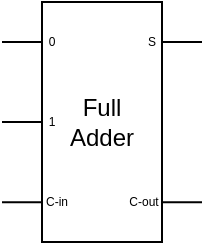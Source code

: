 <mxfile version="24.1.0" type="device">
  <diagram name="第 1 页" id="gllkZ4wht2RhNFmO0kVZ">
    <mxGraphModel dx="309" dy="-23" grid="1" gridSize="10" guides="1" tooltips="1" connect="1" arrows="1" fold="1" page="0" pageScale="1" pageWidth="827" pageHeight="1169" math="0" shadow="0">
      <root>
        <mxCell id="0" />
        <mxCell id="1" parent="0" />
        <mxCell id="tsQCzTl-fCJVRvyGUayW-12" value="" style="group" vertex="1" connectable="0" parent="1">
          <mxGeometry x="280" y="400" width="100" height="120" as="geometry" />
        </mxCell>
        <mxCell id="sjZtZgJzDKutGJg_ebQl-2" value="&lt;div&gt;Full&lt;br&gt;Adder&lt;/div&gt;" style="rounded=0;whiteSpace=wrap;html=1;" parent="tsQCzTl-fCJVRvyGUayW-12" vertex="1">
          <mxGeometry x="20" width="60" height="120" as="geometry" />
        </mxCell>
        <mxCell id="tsQCzTl-fCJVRvyGUayW-1" style="edgeStyle=orthogonalEdgeStyle;rounded=0;orthogonalLoop=1;jettySize=auto;html=1;endArrow=none;endFill=0;" edge="1" parent="tsQCzTl-fCJVRvyGUayW-12" source="sjZtZgJzDKutGJg_ebQl-7">
          <mxGeometry relative="1" as="geometry">
            <mxPoint y="20" as="targetPoint" />
          </mxGeometry>
        </mxCell>
        <mxCell id="sjZtZgJzDKutGJg_ebQl-7" value="0" style="text;strokeColor=none;align=center;fillColor=none;html=1;verticalAlign=middle;whiteSpace=wrap;rounded=0;fontSize=6;" parent="tsQCzTl-fCJVRvyGUayW-12" vertex="1">
          <mxGeometry x="20" y="15" width="10" height="10" as="geometry" />
        </mxCell>
        <mxCell id="tsQCzTl-fCJVRvyGUayW-2" style="edgeStyle=orthogonalEdgeStyle;rounded=0;orthogonalLoop=1;jettySize=auto;html=1;endArrow=none;endFill=0;" edge="1" parent="tsQCzTl-fCJVRvyGUayW-12" source="sjZtZgJzDKutGJg_ebQl-8">
          <mxGeometry relative="1" as="geometry">
            <mxPoint y="60" as="targetPoint" />
          </mxGeometry>
        </mxCell>
        <mxCell id="sjZtZgJzDKutGJg_ebQl-8" value="1" style="text;strokeColor=none;align=center;fillColor=none;html=1;verticalAlign=middle;whiteSpace=wrap;rounded=0;fontSize=6;" parent="tsQCzTl-fCJVRvyGUayW-12" vertex="1">
          <mxGeometry x="20" y="55" width="10" height="10" as="geometry" />
        </mxCell>
        <mxCell id="tsQCzTl-fCJVRvyGUayW-7" style="edgeStyle=orthogonalEdgeStyle;rounded=0;orthogonalLoop=1;jettySize=auto;html=1;endArrow=none;endFill=0;" edge="1" parent="tsQCzTl-fCJVRvyGUayW-12" source="sjZtZgJzDKutGJg_ebQl-9">
          <mxGeometry relative="1" as="geometry">
            <mxPoint x="100" y="20" as="targetPoint" />
          </mxGeometry>
        </mxCell>
        <mxCell id="sjZtZgJzDKutGJg_ebQl-9" value="S" style="text;strokeColor=none;align=center;fillColor=none;html=1;verticalAlign=middle;whiteSpace=wrap;rounded=0;fontSize=6;" parent="tsQCzTl-fCJVRvyGUayW-12" vertex="1">
          <mxGeometry x="70" y="15" width="10" height="10" as="geometry" />
        </mxCell>
        <mxCell id="tsQCzTl-fCJVRvyGUayW-4" style="edgeStyle=orthogonalEdgeStyle;rounded=0;orthogonalLoop=1;jettySize=auto;html=1;endArrow=none;endFill=0;" edge="1" parent="tsQCzTl-fCJVRvyGUayW-12" source="sjZtZgJzDKutGJg_ebQl-13">
          <mxGeometry relative="1" as="geometry">
            <mxPoint y="100.07" as="targetPoint" />
          </mxGeometry>
        </mxCell>
        <mxCell id="sjZtZgJzDKutGJg_ebQl-13" value="C-in" style="text;strokeColor=none;align=center;fillColor=none;html=1;verticalAlign=middle;whiteSpace=wrap;rounded=0;fontSize=6;" parent="tsQCzTl-fCJVRvyGUayW-12" vertex="1">
          <mxGeometry x="20" y="95.07" width="15" height="10" as="geometry" />
        </mxCell>
        <mxCell id="tsQCzTl-fCJVRvyGUayW-6" style="edgeStyle=orthogonalEdgeStyle;rounded=0;orthogonalLoop=1;jettySize=auto;html=1;endArrow=none;endFill=0;" edge="1" parent="tsQCzTl-fCJVRvyGUayW-12" source="sjZtZgJzDKutGJg_ebQl-14">
          <mxGeometry relative="1" as="geometry">
            <mxPoint x="100" y="100.07" as="targetPoint" />
          </mxGeometry>
        </mxCell>
        <mxCell id="sjZtZgJzDKutGJg_ebQl-14" value="C-out" style="text;strokeColor=none;align=center;fillColor=none;html=1;verticalAlign=middle;whiteSpace=wrap;rounded=0;fontSize=6;" parent="tsQCzTl-fCJVRvyGUayW-12" vertex="1">
          <mxGeometry x="62" y="95.07" width="18" height="10" as="geometry" />
        </mxCell>
      </root>
    </mxGraphModel>
  </diagram>
</mxfile>
